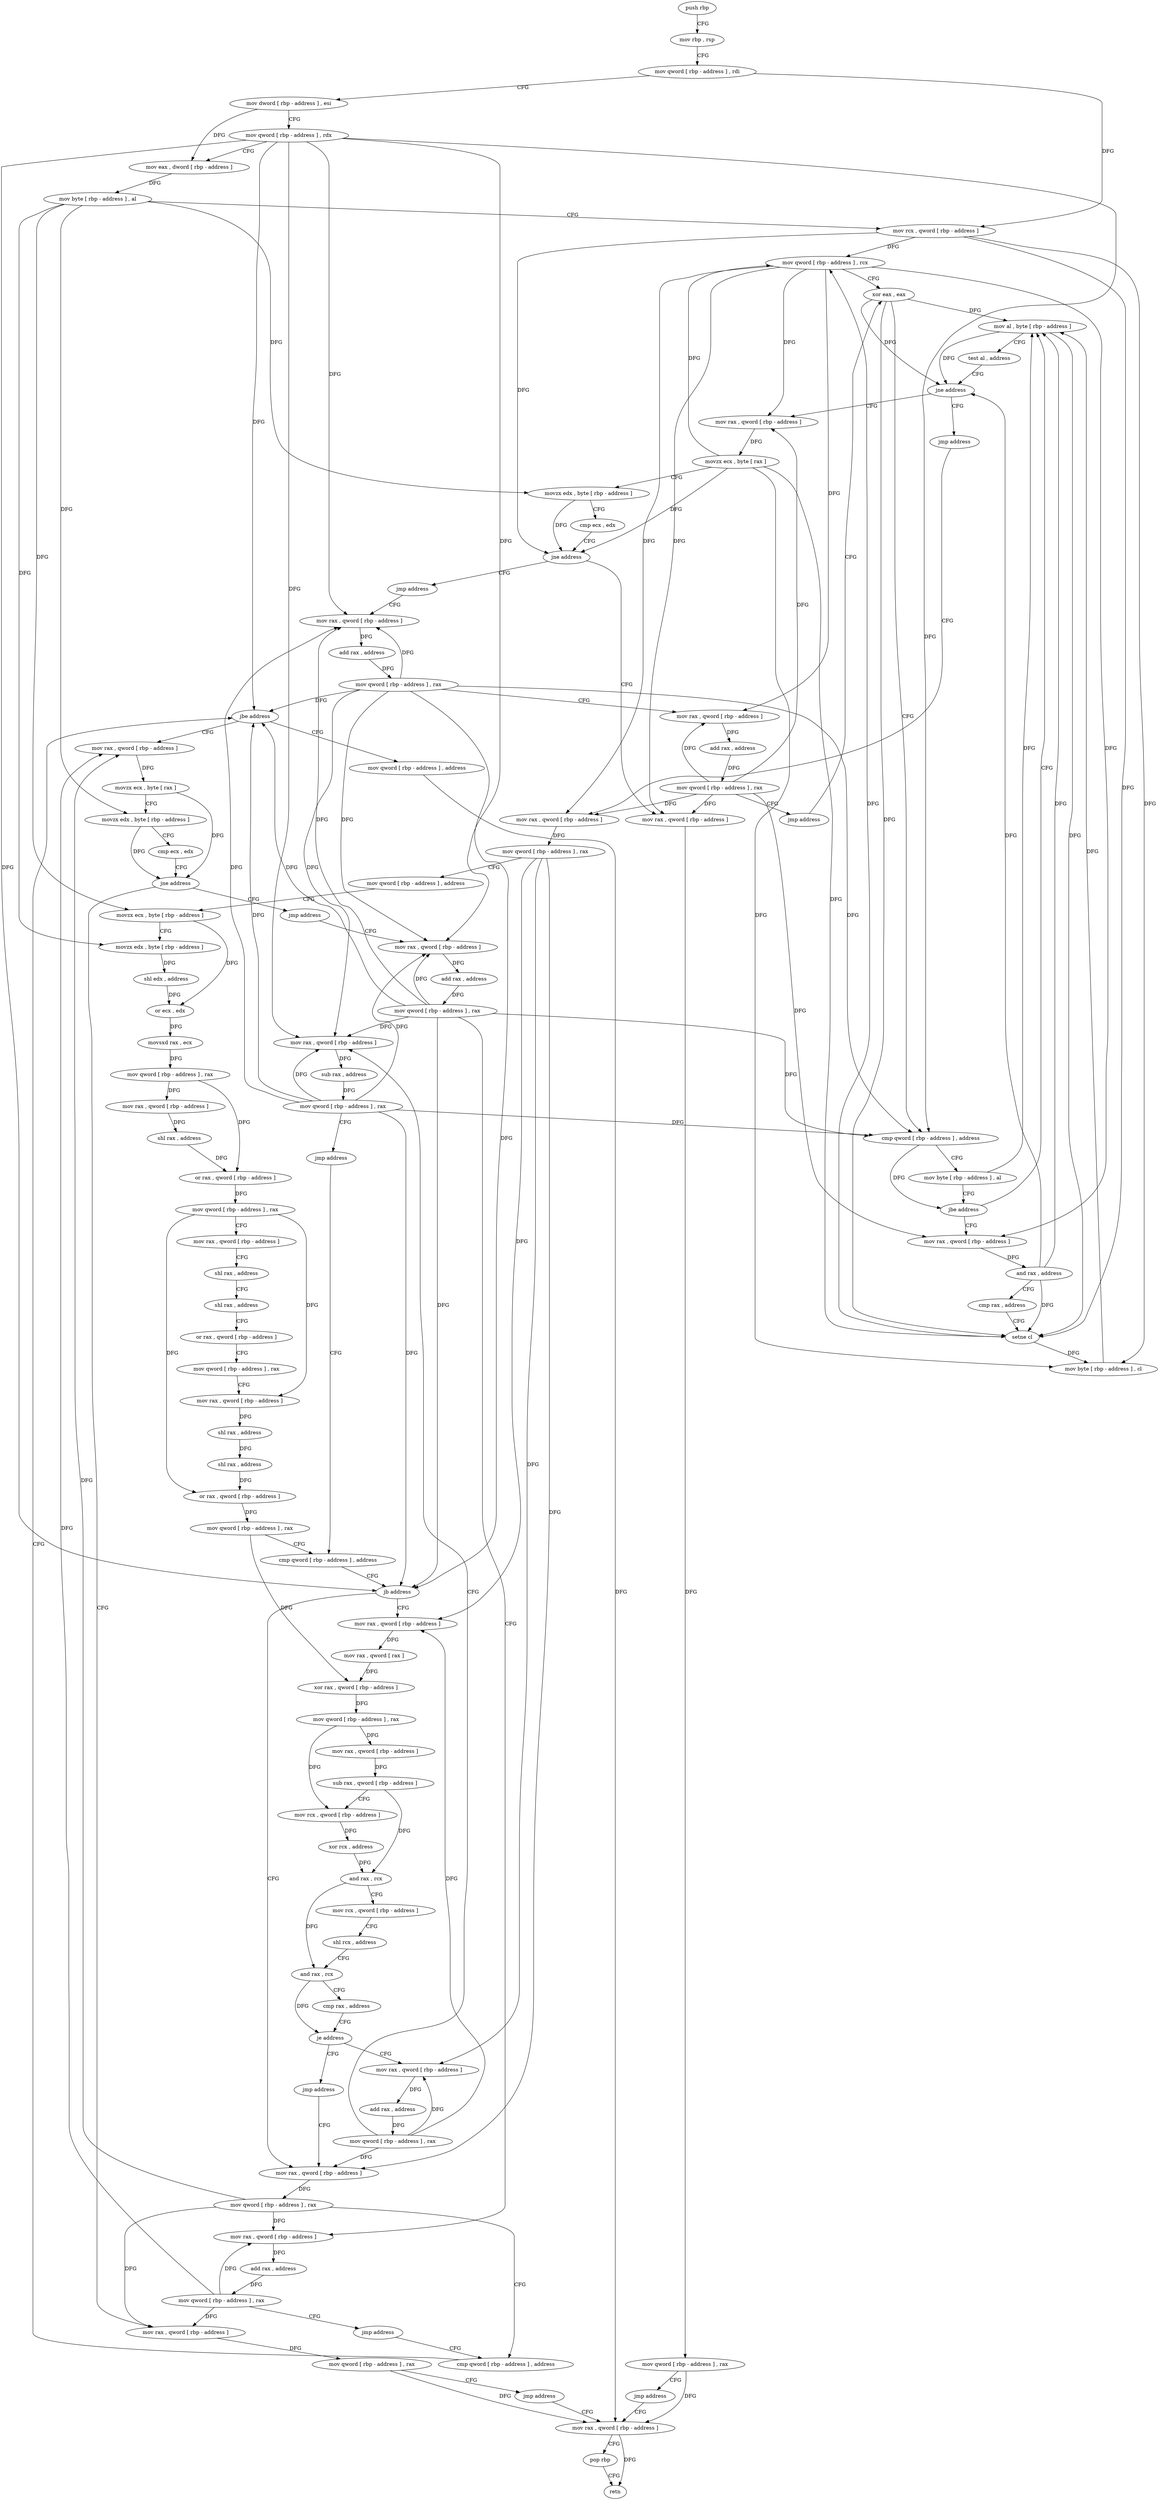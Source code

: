 digraph "func" {
"4220064" [label = "push rbp" ]
"4220065" [label = "mov rbp , rsp" ]
"4220068" [label = "mov qword [ rbp - address ] , rdi" ]
"4220072" [label = "mov dword [ rbp - address ] , esi" ]
"4220075" [label = "mov qword [ rbp - address ] , rdx" ]
"4220079" [label = "mov eax , dword [ rbp - address ]" ]
"4220082" [label = "mov byte [ rbp - address ] , al" ]
"4220085" [label = "mov rcx , qword [ rbp - address ]" ]
"4220089" [label = "mov qword [ rbp - address ] , rcx" ]
"4220093" [label = "xor eax , eax" ]
"4220129" [label = "mov al , byte [ rbp - address ]" ]
"4220132" [label = "test al , address" ]
"4220134" [label = "jne address" ]
"4220145" [label = "mov rax , qword [ rbp - address ]" ]
"4220140" [label = "jmp address" ]
"4220109" [label = "mov rax , qword [ rbp - address ]" ]
"4220113" [label = "and rax , address" ]
"4220119" [label = "cmp rax , address" ]
"4220123" [label = "setne cl" ]
"4220126" [label = "mov byte [ rbp - address ] , cl" ]
"4220149" [label = "movzx ecx , byte [ rax ]" ]
"4220152" [label = "movzx edx , byte [ rbp - address ]" ]
"4220156" [label = "cmp ecx , edx" ]
"4220158" [label = "jne address" ]
"4220177" [label = "jmp address" ]
"4220164" [label = "mov rax , qword [ rbp - address ]" ]
"4220215" [label = "mov rax , qword [ rbp - address ]" ]
"4220182" [label = "mov rax , qword [ rbp - address ]" ]
"4220168" [label = "mov qword [ rbp - address ] , rax" ]
"4220172" [label = "jmp address" ]
"4220511" [label = "mov rax , qword [ rbp - address ]" ]
"4220219" [label = "mov qword [ rbp - address ] , rax" ]
"4220223" [label = "mov qword [ rbp - address ] , address" ]
"4220231" [label = "movzx ecx , byte [ rbp - address ]" ]
"4220235" [label = "movzx edx , byte [ rbp - address ]" ]
"4220239" [label = "shl edx , address" ]
"4220242" [label = "or ecx , edx" ]
"4220244" [label = "movsxd rax , ecx" ]
"4220247" [label = "mov qword [ rbp - address ] , rax" ]
"4220251" [label = "mov rax , qword [ rbp - address ]" ]
"4220255" [label = "shl rax , address" ]
"4220259" [label = "or rax , qword [ rbp - address ]" ]
"4220263" [label = "mov qword [ rbp - address ] , rax" ]
"4220267" [label = "mov rax , qword [ rbp - address ]" ]
"4220271" [label = "shl rax , address" ]
"4220275" [label = "shl rax , address" ]
"4220279" [label = "or rax , qword [ rbp - address ]" ]
"4220283" [label = "mov qword [ rbp - address ] , rax" ]
"4220287" [label = "mov rax , qword [ rbp - address ]" ]
"4220291" [label = "shl rax , address" ]
"4220295" [label = "shl rax , address" ]
"4220299" [label = "or rax , qword [ rbp - address ]" ]
"4220303" [label = "mov qword [ rbp - address ] , rax" ]
"4220307" [label = "cmp qword [ rbp - address ] , address" ]
"4220186" [label = "add rax , address" ]
"4220192" [label = "mov qword [ rbp - address ] , rax" ]
"4220196" [label = "mov rax , qword [ rbp - address ]" ]
"4220200" [label = "add rax , address" ]
"4220206" [label = "mov qword [ rbp - address ] , rax" ]
"4220210" [label = "jmp address" ]
"4220515" [label = "pop rbp" ]
"4220516" [label = "retn" ]
"4220414" [label = "mov rax , qword [ rbp - address ]" ]
"4220418" [label = "mov qword [ rbp - address ] , rax" ]
"4220422" [label = "cmp qword [ rbp - address ] , address" ]
"4220318" [label = "mov rax , qword [ rbp - address ]" ]
"4220322" [label = "mov rax , qword [ rax ]" ]
"4220325" [label = "xor rax , qword [ rbp - address ]" ]
"4220329" [label = "mov qword [ rbp - address ] , rax" ]
"4220333" [label = "mov rax , qword [ rbp - address ]" ]
"4220337" [label = "sub rax , qword [ rbp - address ]" ]
"4220341" [label = "mov rcx , qword [ rbp - address ]" ]
"4220345" [label = "xor rcx , address" ]
"4220352" [label = "and rax , rcx" ]
"4220355" [label = "mov rcx , qword [ rbp - address ]" ]
"4220359" [label = "shl rcx , address" ]
"4220363" [label = "and rax , rcx" ]
"4220366" [label = "cmp rax , address" ]
"4220370" [label = "je address" ]
"4220381" [label = "mov rax , qword [ rbp - address ]" ]
"4220376" [label = "jmp address" ]
"4220095" [label = "cmp qword [ rbp - address ] , address" ]
"4220100" [label = "mov byte [ rbp - address ] , al" ]
"4220103" [label = "jbe address" ]
"4220503" [label = "mov qword [ rbp - address ] , address" ]
"4220433" [label = "mov rax , qword [ rbp - address ]" ]
"4220437" [label = "movzx ecx , byte [ rax ]" ]
"4220440" [label = "movzx edx , byte [ rbp - address ]" ]
"4220444" [label = "cmp ecx , edx" ]
"4220446" [label = "jne address" ]
"4220465" [label = "jmp address" ]
"4220452" [label = "mov rax , qword [ rbp - address ]" ]
"4220385" [label = "add rax , address" ]
"4220391" [label = "mov qword [ rbp - address ] , rax" ]
"4220395" [label = "mov rax , qword [ rbp - address ]" ]
"4220399" [label = "sub rax , address" ]
"4220405" [label = "mov qword [ rbp - address ] , rax" ]
"4220409" [label = "jmp address" ]
"4220470" [label = "mov rax , qword [ rbp - address ]" ]
"4220456" [label = "mov qword [ rbp - address ] , rax" ]
"4220460" [label = "jmp address" ]
"4220312" [label = "jb address" ]
"4220474" [label = "add rax , address" ]
"4220480" [label = "mov qword [ rbp - address ] , rax" ]
"4220484" [label = "mov rax , qword [ rbp - address ]" ]
"4220488" [label = "add rax , address" ]
"4220494" [label = "mov qword [ rbp - address ] , rax" ]
"4220498" [label = "jmp address" ]
"4220427" [label = "jbe address" ]
"4220064" -> "4220065" [ label = "CFG" ]
"4220065" -> "4220068" [ label = "CFG" ]
"4220068" -> "4220072" [ label = "CFG" ]
"4220068" -> "4220085" [ label = "DFG" ]
"4220072" -> "4220075" [ label = "CFG" ]
"4220072" -> "4220079" [ label = "DFG" ]
"4220075" -> "4220079" [ label = "CFG" ]
"4220075" -> "4220095" [ label = "DFG" ]
"4220075" -> "4220182" [ label = "DFG" ]
"4220075" -> "4220312" [ label = "DFG" ]
"4220075" -> "4220427" [ label = "DFG" ]
"4220075" -> "4220395" [ label = "DFG" ]
"4220075" -> "4220470" [ label = "DFG" ]
"4220079" -> "4220082" [ label = "DFG" ]
"4220082" -> "4220085" [ label = "CFG" ]
"4220082" -> "4220152" [ label = "DFG" ]
"4220082" -> "4220231" [ label = "DFG" ]
"4220082" -> "4220235" [ label = "DFG" ]
"4220082" -> "4220440" [ label = "DFG" ]
"4220085" -> "4220089" [ label = "DFG" ]
"4220085" -> "4220123" [ label = "DFG" ]
"4220085" -> "4220126" [ label = "DFG" ]
"4220085" -> "4220158" [ label = "DFG" ]
"4220089" -> "4220093" [ label = "CFG" ]
"4220089" -> "4220109" [ label = "DFG" ]
"4220089" -> "4220145" [ label = "DFG" ]
"4220089" -> "4220164" [ label = "DFG" ]
"4220089" -> "4220215" [ label = "DFG" ]
"4220089" -> "4220196" [ label = "DFG" ]
"4220093" -> "4220095" [ label = "CFG" ]
"4220093" -> "4220129" [ label = "DFG" ]
"4220093" -> "4220134" [ label = "DFG" ]
"4220093" -> "4220123" [ label = "DFG" ]
"4220129" -> "4220132" [ label = "CFG" ]
"4220129" -> "4220134" [ label = "DFG" ]
"4220129" -> "4220123" [ label = "DFG" ]
"4220132" -> "4220134" [ label = "CFG" ]
"4220134" -> "4220145" [ label = "CFG" ]
"4220134" -> "4220140" [ label = "CFG" ]
"4220145" -> "4220149" [ label = "DFG" ]
"4220140" -> "4220215" [ label = "CFG" ]
"4220109" -> "4220113" [ label = "DFG" ]
"4220113" -> "4220119" [ label = "CFG" ]
"4220113" -> "4220134" [ label = "DFG" ]
"4220113" -> "4220129" [ label = "DFG" ]
"4220113" -> "4220123" [ label = "DFG" ]
"4220119" -> "4220123" [ label = "CFG" ]
"4220123" -> "4220126" [ label = "DFG" ]
"4220123" -> "4220089" [ label = "DFG" ]
"4220126" -> "4220129" [ label = "DFG" ]
"4220149" -> "4220152" [ label = "CFG" ]
"4220149" -> "4220089" [ label = "DFG" ]
"4220149" -> "4220126" [ label = "DFG" ]
"4220149" -> "4220123" [ label = "DFG" ]
"4220149" -> "4220158" [ label = "DFG" ]
"4220152" -> "4220156" [ label = "CFG" ]
"4220152" -> "4220158" [ label = "DFG" ]
"4220156" -> "4220158" [ label = "CFG" ]
"4220158" -> "4220177" [ label = "CFG" ]
"4220158" -> "4220164" [ label = "CFG" ]
"4220177" -> "4220182" [ label = "CFG" ]
"4220164" -> "4220168" [ label = "DFG" ]
"4220215" -> "4220219" [ label = "DFG" ]
"4220182" -> "4220186" [ label = "DFG" ]
"4220168" -> "4220172" [ label = "CFG" ]
"4220168" -> "4220511" [ label = "DFG" ]
"4220172" -> "4220511" [ label = "CFG" ]
"4220511" -> "4220515" [ label = "CFG" ]
"4220511" -> "4220516" [ label = "DFG" ]
"4220219" -> "4220223" [ label = "CFG" ]
"4220219" -> "4220414" [ label = "DFG" ]
"4220219" -> "4220318" [ label = "DFG" ]
"4220219" -> "4220381" [ label = "DFG" ]
"4220223" -> "4220231" [ label = "CFG" ]
"4220231" -> "4220235" [ label = "CFG" ]
"4220231" -> "4220242" [ label = "DFG" ]
"4220235" -> "4220239" [ label = "DFG" ]
"4220239" -> "4220242" [ label = "DFG" ]
"4220242" -> "4220244" [ label = "DFG" ]
"4220244" -> "4220247" [ label = "DFG" ]
"4220247" -> "4220251" [ label = "DFG" ]
"4220247" -> "4220259" [ label = "DFG" ]
"4220251" -> "4220255" [ label = "DFG" ]
"4220255" -> "4220259" [ label = "DFG" ]
"4220259" -> "4220263" [ label = "DFG" ]
"4220263" -> "4220267" [ label = "CFG" ]
"4220263" -> "4220287" [ label = "DFG" ]
"4220263" -> "4220299" [ label = "DFG" ]
"4220267" -> "4220271" [ label = "CFG" ]
"4220271" -> "4220275" [ label = "CFG" ]
"4220275" -> "4220279" [ label = "CFG" ]
"4220279" -> "4220283" [ label = "CFG" ]
"4220283" -> "4220287" [ label = "CFG" ]
"4220287" -> "4220291" [ label = "DFG" ]
"4220291" -> "4220295" [ label = "DFG" ]
"4220295" -> "4220299" [ label = "DFG" ]
"4220299" -> "4220303" [ label = "DFG" ]
"4220303" -> "4220307" [ label = "CFG" ]
"4220303" -> "4220325" [ label = "DFG" ]
"4220307" -> "4220312" [ label = "CFG" ]
"4220186" -> "4220192" [ label = "DFG" ]
"4220192" -> "4220196" [ label = "CFG" ]
"4220192" -> "4220095" [ label = "DFG" ]
"4220192" -> "4220182" [ label = "DFG" ]
"4220192" -> "4220312" [ label = "DFG" ]
"4220192" -> "4220427" [ label = "DFG" ]
"4220192" -> "4220395" [ label = "DFG" ]
"4220192" -> "4220470" [ label = "DFG" ]
"4220196" -> "4220200" [ label = "DFG" ]
"4220200" -> "4220206" [ label = "DFG" ]
"4220206" -> "4220210" [ label = "CFG" ]
"4220206" -> "4220109" [ label = "DFG" ]
"4220206" -> "4220145" [ label = "DFG" ]
"4220206" -> "4220164" [ label = "DFG" ]
"4220206" -> "4220215" [ label = "DFG" ]
"4220206" -> "4220196" [ label = "DFG" ]
"4220210" -> "4220093" [ label = "CFG" ]
"4220515" -> "4220516" [ label = "CFG" ]
"4220414" -> "4220418" [ label = "DFG" ]
"4220418" -> "4220422" [ label = "CFG" ]
"4220418" -> "4220433" [ label = "DFG" ]
"4220418" -> "4220452" [ label = "DFG" ]
"4220418" -> "4220484" [ label = "DFG" ]
"4220422" -> "4220427" [ label = "CFG" ]
"4220318" -> "4220322" [ label = "DFG" ]
"4220322" -> "4220325" [ label = "DFG" ]
"4220325" -> "4220329" [ label = "DFG" ]
"4220329" -> "4220333" [ label = "DFG" ]
"4220329" -> "4220341" [ label = "DFG" ]
"4220333" -> "4220337" [ label = "DFG" ]
"4220337" -> "4220341" [ label = "CFG" ]
"4220337" -> "4220352" [ label = "DFG" ]
"4220341" -> "4220345" [ label = "DFG" ]
"4220345" -> "4220352" [ label = "DFG" ]
"4220352" -> "4220355" [ label = "CFG" ]
"4220352" -> "4220363" [ label = "DFG" ]
"4220355" -> "4220359" [ label = "CFG" ]
"4220359" -> "4220363" [ label = "CFG" ]
"4220363" -> "4220366" [ label = "CFG" ]
"4220363" -> "4220370" [ label = "DFG" ]
"4220366" -> "4220370" [ label = "CFG" ]
"4220370" -> "4220381" [ label = "CFG" ]
"4220370" -> "4220376" [ label = "CFG" ]
"4220381" -> "4220385" [ label = "DFG" ]
"4220376" -> "4220414" [ label = "CFG" ]
"4220095" -> "4220100" [ label = "CFG" ]
"4220095" -> "4220103" [ label = "DFG" ]
"4220100" -> "4220103" [ label = "CFG" ]
"4220100" -> "4220129" [ label = "DFG" ]
"4220103" -> "4220129" [ label = "CFG" ]
"4220103" -> "4220109" [ label = "CFG" ]
"4220503" -> "4220511" [ label = "DFG" ]
"4220433" -> "4220437" [ label = "DFG" ]
"4220437" -> "4220440" [ label = "CFG" ]
"4220437" -> "4220446" [ label = "DFG" ]
"4220440" -> "4220444" [ label = "CFG" ]
"4220440" -> "4220446" [ label = "DFG" ]
"4220444" -> "4220446" [ label = "CFG" ]
"4220446" -> "4220465" [ label = "CFG" ]
"4220446" -> "4220452" [ label = "CFG" ]
"4220465" -> "4220470" [ label = "CFG" ]
"4220452" -> "4220456" [ label = "DFG" ]
"4220385" -> "4220391" [ label = "DFG" ]
"4220391" -> "4220395" [ label = "CFG" ]
"4220391" -> "4220414" [ label = "DFG" ]
"4220391" -> "4220318" [ label = "DFG" ]
"4220391" -> "4220381" [ label = "DFG" ]
"4220395" -> "4220399" [ label = "DFG" ]
"4220399" -> "4220405" [ label = "DFG" ]
"4220405" -> "4220409" [ label = "CFG" ]
"4220405" -> "4220095" [ label = "DFG" ]
"4220405" -> "4220182" [ label = "DFG" ]
"4220405" -> "4220312" [ label = "DFG" ]
"4220405" -> "4220427" [ label = "DFG" ]
"4220405" -> "4220395" [ label = "DFG" ]
"4220405" -> "4220470" [ label = "DFG" ]
"4220409" -> "4220307" [ label = "CFG" ]
"4220470" -> "4220474" [ label = "DFG" ]
"4220456" -> "4220460" [ label = "CFG" ]
"4220456" -> "4220511" [ label = "DFG" ]
"4220460" -> "4220511" [ label = "CFG" ]
"4220312" -> "4220414" [ label = "CFG" ]
"4220312" -> "4220318" [ label = "CFG" ]
"4220474" -> "4220480" [ label = "DFG" ]
"4220480" -> "4220484" [ label = "CFG" ]
"4220480" -> "4220095" [ label = "DFG" ]
"4220480" -> "4220182" [ label = "DFG" ]
"4220480" -> "4220312" [ label = "DFG" ]
"4220480" -> "4220427" [ label = "DFG" ]
"4220480" -> "4220395" [ label = "DFG" ]
"4220480" -> "4220470" [ label = "DFG" ]
"4220484" -> "4220488" [ label = "DFG" ]
"4220488" -> "4220494" [ label = "DFG" ]
"4220494" -> "4220498" [ label = "CFG" ]
"4220494" -> "4220433" [ label = "DFG" ]
"4220494" -> "4220452" [ label = "DFG" ]
"4220494" -> "4220484" [ label = "DFG" ]
"4220498" -> "4220422" [ label = "CFG" ]
"4220427" -> "4220503" [ label = "CFG" ]
"4220427" -> "4220433" [ label = "CFG" ]
}
